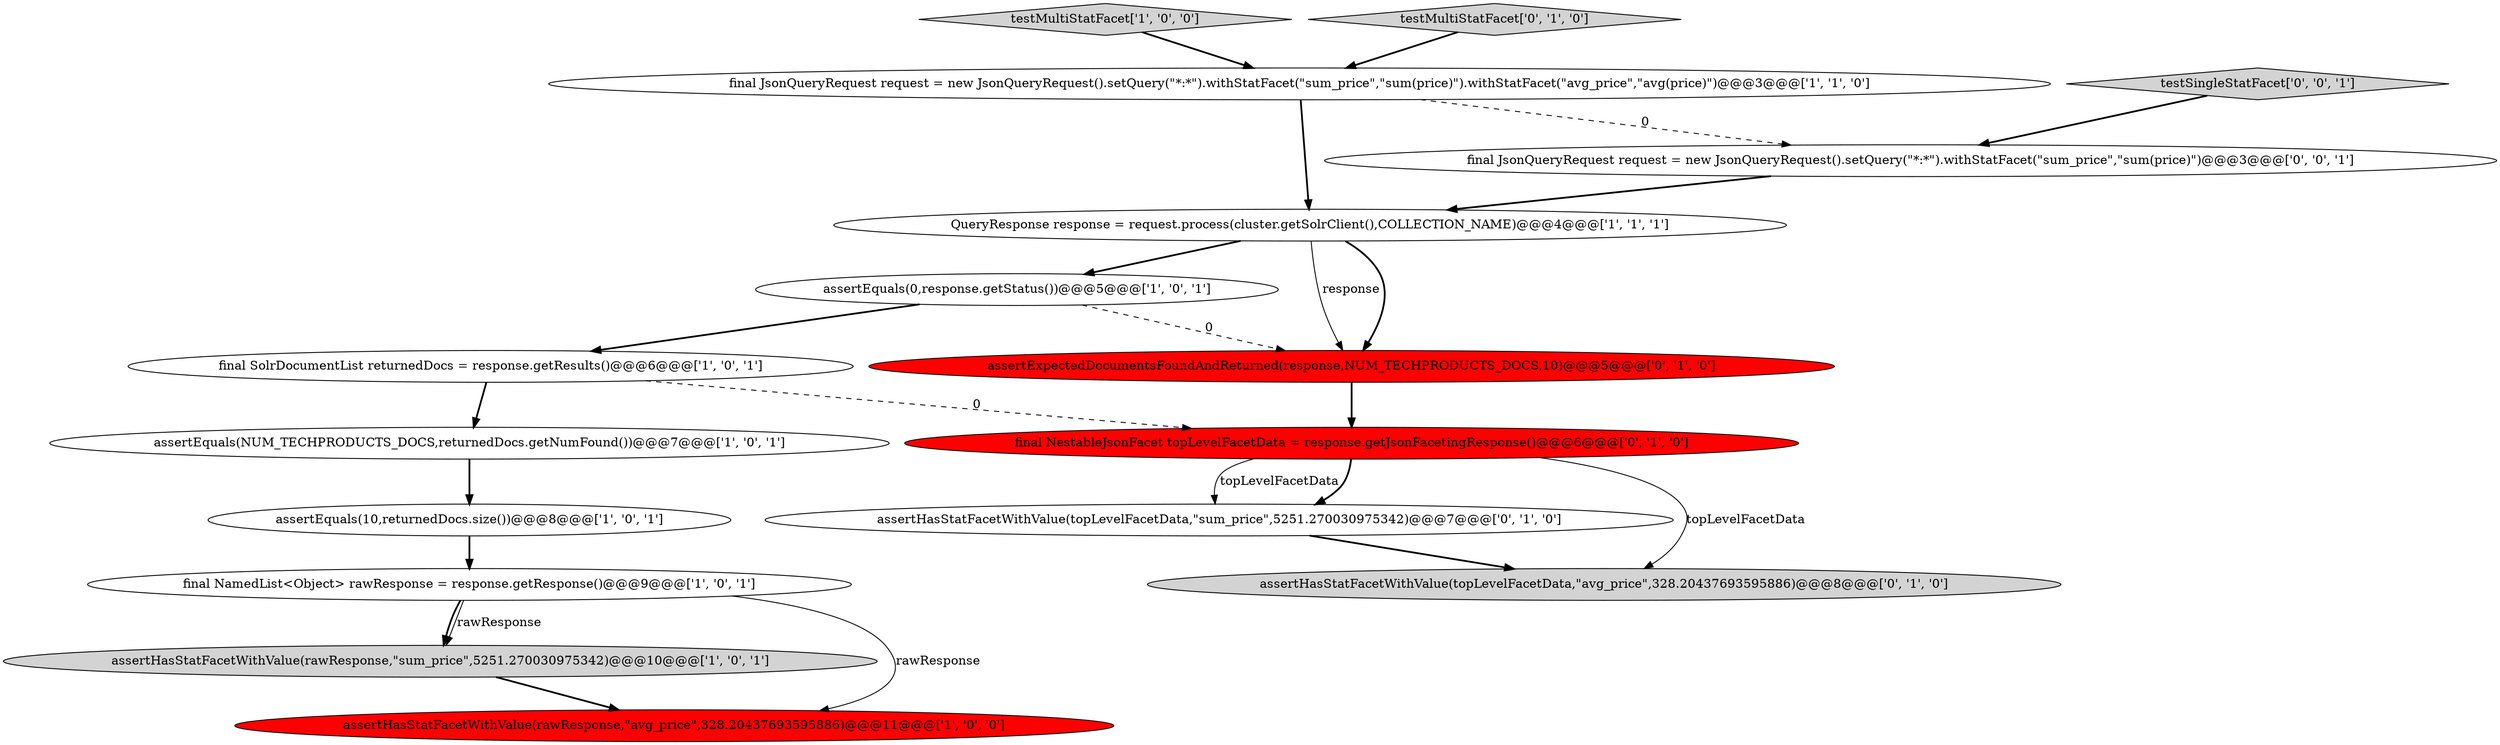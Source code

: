 digraph {
0 [style = filled, label = "assertHasStatFacetWithValue(rawResponse,\"sum_price\",5251.270030975342)@@@10@@@['1', '0', '1']", fillcolor = lightgray, shape = ellipse image = "AAA0AAABBB1BBB"];
6 [style = filled, label = "assertEquals(0,response.getStatus())@@@5@@@['1', '0', '1']", fillcolor = white, shape = ellipse image = "AAA0AAABBB1BBB"];
5 [style = filled, label = "QueryResponse response = request.process(cluster.getSolrClient(),COLLECTION_NAME)@@@4@@@['1', '1', '1']", fillcolor = white, shape = ellipse image = "AAA0AAABBB1BBB"];
1 [style = filled, label = "assertHasStatFacetWithValue(rawResponse,\"avg_price\",328.20437693595886)@@@11@@@['1', '0', '0']", fillcolor = red, shape = ellipse image = "AAA1AAABBB1BBB"];
12 [style = filled, label = "assertHasStatFacetWithValue(topLevelFacetData,\"avg_price\",328.20437693595886)@@@8@@@['0', '1', '0']", fillcolor = lightgray, shape = ellipse image = "AAA0AAABBB2BBB"];
4 [style = filled, label = "assertEquals(NUM_TECHPRODUCTS_DOCS,returnedDocs.getNumFound())@@@7@@@['1', '0', '1']", fillcolor = white, shape = ellipse image = "AAA0AAABBB1BBB"];
9 [style = filled, label = "final NamedList<Object> rawResponse = response.getResponse()@@@9@@@['1', '0', '1']", fillcolor = white, shape = ellipse image = "AAA0AAABBB1BBB"];
16 [style = filled, label = "testSingleStatFacet['0', '0', '1']", fillcolor = lightgray, shape = diamond image = "AAA0AAABBB3BBB"];
2 [style = filled, label = "testMultiStatFacet['1', '0', '0']", fillcolor = lightgray, shape = diamond image = "AAA0AAABBB1BBB"];
3 [style = filled, label = "final JsonQueryRequest request = new JsonQueryRequest().setQuery(\"*:*\").withStatFacet(\"sum_price\",\"sum(price)\").withStatFacet(\"avg_price\",\"avg(price)\")@@@3@@@['1', '1', '0']", fillcolor = white, shape = ellipse image = "AAA0AAABBB1BBB"];
7 [style = filled, label = "assertEquals(10,returnedDocs.size())@@@8@@@['1', '0', '1']", fillcolor = white, shape = ellipse image = "AAA0AAABBB1BBB"];
13 [style = filled, label = "assertExpectedDocumentsFoundAndReturned(response,NUM_TECHPRODUCTS_DOCS,10)@@@5@@@['0', '1', '0']", fillcolor = red, shape = ellipse image = "AAA1AAABBB2BBB"];
15 [style = filled, label = "final JsonQueryRequest request = new JsonQueryRequest().setQuery(\"*:*\").withStatFacet(\"sum_price\",\"sum(price)\")@@@3@@@['0', '0', '1']", fillcolor = white, shape = ellipse image = "AAA0AAABBB3BBB"];
11 [style = filled, label = "assertHasStatFacetWithValue(topLevelFacetData,\"sum_price\",5251.270030975342)@@@7@@@['0', '1', '0']", fillcolor = white, shape = ellipse image = "AAA0AAABBB2BBB"];
8 [style = filled, label = "final SolrDocumentList returnedDocs = response.getResults()@@@6@@@['1', '0', '1']", fillcolor = white, shape = ellipse image = "AAA0AAABBB1BBB"];
10 [style = filled, label = "final NestableJsonFacet topLevelFacetData = response.getJsonFacetingResponse()@@@6@@@['0', '1', '0']", fillcolor = red, shape = ellipse image = "AAA1AAABBB2BBB"];
14 [style = filled, label = "testMultiStatFacet['0', '1', '0']", fillcolor = lightgray, shape = diamond image = "AAA0AAABBB2BBB"];
9->1 [style = solid, label="rawResponse"];
13->10 [style = bold, label=""];
14->3 [style = bold, label=""];
16->15 [style = bold, label=""];
8->10 [style = dashed, label="0"];
9->0 [style = bold, label=""];
9->0 [style = solid, label="rawResponse"];
2->3 [style = bold, label=""];
11->12 [style = bold, label=""];
4->7 [style = bold, label=""];
15->5 [style = bold, label=""];
10->12 [style = solid, label="topLevelFacetData"];
7->9 [style = bold, label=""];
5->13 [style = solid, label="response"];
3->5 [style = bold, label=""];
6->13 [style = dashed, label="0"];
5->6 [style = bold, label=""];
0->1 [style = bold, label=""];
5->13 [style = bold, label=""];
6->8 [style = bold, label=""];
10->11 [style = solid, label="topLevelFacetData"];
3->15 [style = dashed, label="0"];
8->4 [style = bold, label=""];
10->11 [style = bold, label=""];
}
